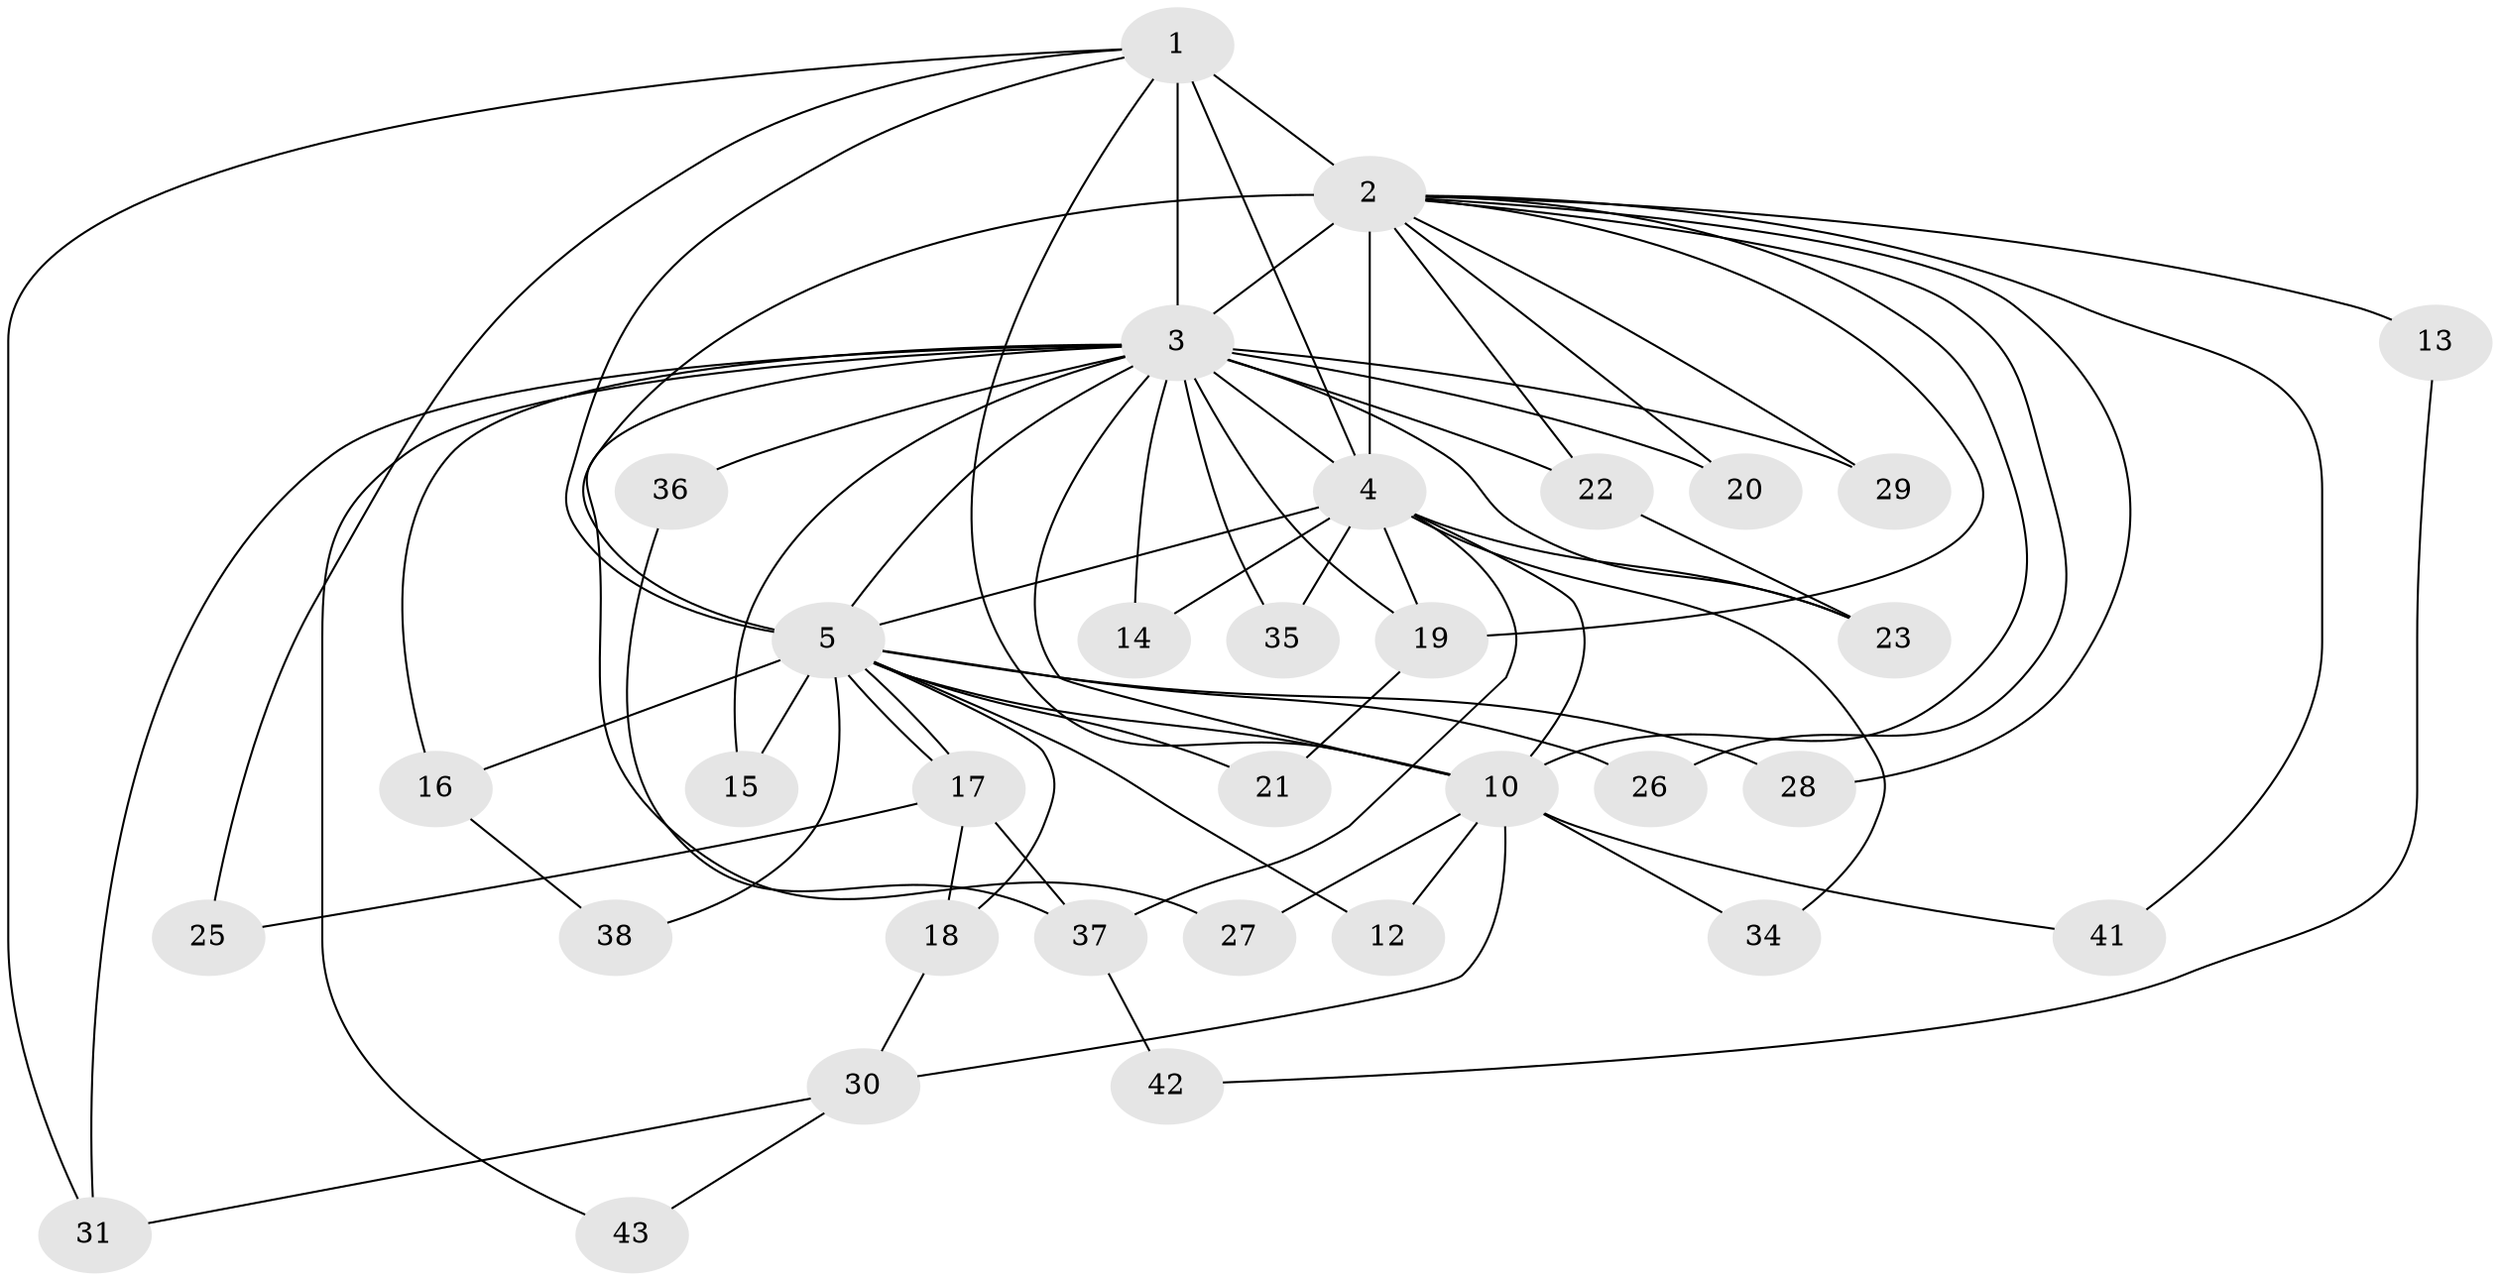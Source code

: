 // original degree distribution, {11: 0.01818181818181818, 13: 0.01818181818181818, 14: 0.05454545454545454, 23: 0.01818181818181818, 15: 0.01818181818181818, 20: 0.01818181818181818, 16: 0.03636363636363636, 5: 0.05454545454545454, 2: 0.5454545454545454, 3: 0.16363636363636364, 4: 0.05454545454545454}
// Generated by graph-tools (version 1.1) at 2025/17/03/04/25 18:17:47]
// undirected, 33 vertices, 71 edges
graph export_dot {
graph [start="1"]
  node [color=gray90,style=filled];
  1;
  2 [super="+53+8"];
  3 [super="+39+9+6"];
  4 [super="+24+44+50+32+7"];
  5;
  10;
  12;
  13;
  14;
  15;
  16;
  17 [super="+51"];
  18;
  19 [super="+45"];
  20;
  21;
  22;
  23;
  25;
  26;
  27;
  28;
  29;
  30;
  31 [super="+46"];
  34;
  35;
  36;
  37;
  38;
  41;
  42;
  43;
  1 -- 2 [weight=2];
  1 -- 3 [weight=3];
  1 -- 4 [weight=2];
  1 -- 5;
  1 -- 10;
  1 -- 25;
  1 -- 31;
  2 -- 3 [weight=8];
  2 -- 4 [weight=7];
  2 -- 5 [weight=4];
  2 -- 10 [weight=3];
  2 -- 13 [weight=2];
  2 -- 28;
  2 -- 41;
  2 -- 19;
  2 -- 20 [weight=2];
  2 -- 22;
  2 -- 26;
  2 -- 29;
  3 -- 4 [weight=7];
  3 -- 5 [weight=3];
  3 -- 10 [weight=3];
  3 -- 14;
  3 -- 20;
  3 -- 35;
  3 -- 19;
  3 -- 36;
  3 -- 43;
  3 -- 15;
  3 -- 31;
  3 -- 16;
  3 -- 22;
  3 -- 23;
  3 -- 27;
  3 -- 29;
  4 -- 5 [weight=4];
  4 -- 10 [weight=3];
  4 -- 35;
  4 -- 34;
  4 -- 37;
  4 -- 14;
  4 -- 19;
  4 -- 23;
  5 -- 10;
  5 -- 12;
  5 -- 15;
  5 -- 16;
  5 -- 17;
  5 -- 17;
  5 -- 18;
  5 -- 21;
  5 -- 26;
  5 -- 28;
  5 -- 38;
  10 -- 12;
  10 -- 27;
  10 -- 30;
  10 -- 34;
  10 -- 41;
  13 -- 42;
  16 -- 38;
  17 -- 18;
  17 -- 25;
  17 -- 37;
  18 -- 30;
  19 -- 21;
  22 -- 23;
  30 -- 31;
  30 -- 43;
  36 -- 37;
  37 -- 42;
}
